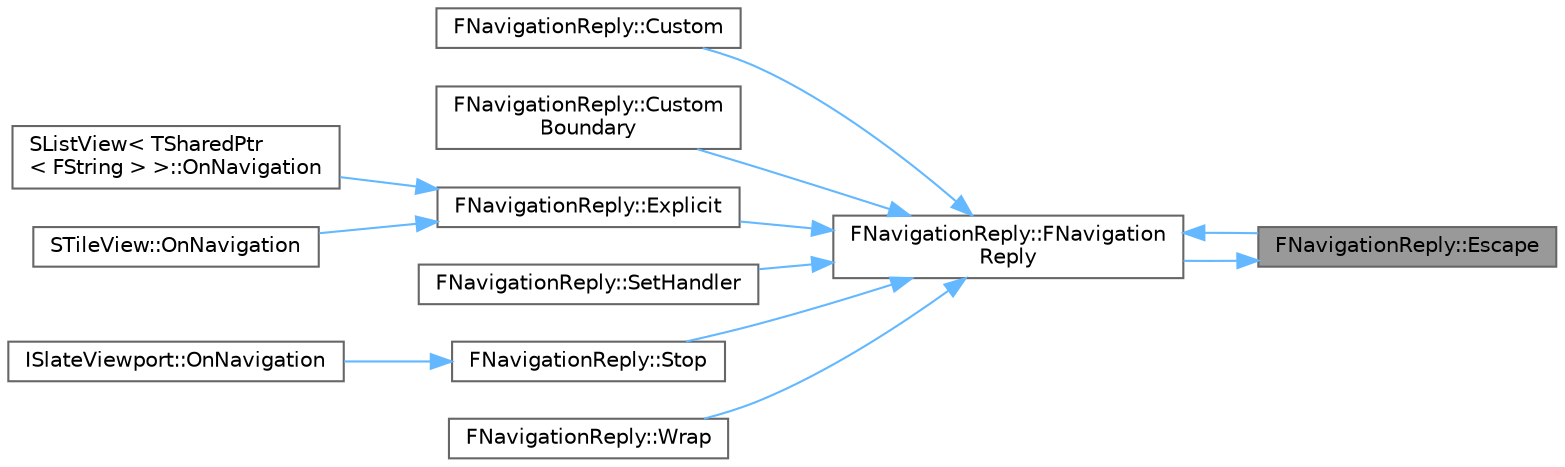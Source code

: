 digraph "FNavigationReply::Escape"
{
 // INTERACTIVE_SVG=YES
 // LATEX_PDF_SIZE
  bgcolor="transparent";
  edge [fontname=Helvetica,fontsize=10,labelfontname=Helvetica,labelfontsize=10];
  node [fontname=Helvetica,fontsize=10,shape=box,height=0.2,width=0.4];
  rankdir="RL";
  Node1 [id="Node000001",label="FNavigationReply::Escape",height=0.2,width=0.4,color="gray40", fillcolor="grey60", style="filled", fontcolor="black",tooltip="An event should return a FNavigationReply::Escape() to let the system know that a navigation can esca..."];
  Node1 -> Node2 [id="edge1_Node000001_Node000002",dir="back",color="steelblue1",style="solid",tooltip=" "];
  Node2 [id="Node000002",label="FNavigationReply::FNavigation\lReply",height=0.2,width=0.4,color="grey40", fillcolor="white", style="filled",URL="$d0/d71/classFNavigationReply.html#a8f6b23b852aef0a05d4c653197f07342",tooltip="Hidden default constructor."];
  Node2 -> Node3 [id="edge2_Node000002_Node000003",dir="back",color="steelblue1",style="solid",tooltip=" "];
  Node3 [id="Node000003",label="FNavigationReply::Custom",height=0.2,width=0.4,color="grey40", fillcolor="white", style="filled",URL="$d0/d71/classFNavigationReply.html#ac26055eea01319f91f1d05409654f627",tooltip="An event should return a FNavigationReply::Custom() to let the system know to call a custom delegate ..."];
  Node2 -> Node4 [id="edge3_Node000002_Node000004",dir="back",color="steelblue1",style="solid",tooltip=" "];
  Node4 [id="Node000004",label="FNavigationReply::Custom\lBoundary",height=0.2,width=0.4,color="grey40", fillcolor="white", style="filled",URL="$d0/d71/classFNavigationReply.html#a47a1e926e970894ae1f1614df4fc9db3",tooltip="An event should return a FNavigationReply::CustomBoundary() to let the system know to call a custom d..."];
  Node2 -> Node1 [id="edge4_Node000002_Node000001",dir="back",color="steelblue1",style="solid",tooltip=" "];
  Node2 -> Node5 [id="edge5_Node000002_Node000005",dir="back",color="steelblue1",style="solid",tooltip=" "];
  Node5 [id="Node000005",label="FNavigationReply::Explicit",height=0.2,width=0.4,color="grey40", fillcolor="white", style="filled",URL="$d0/d71/classFNavigationReply.html#a9ddbf594006164f8935fcee0fdf0701f",tooltip="An event should return a FNavigationReply::Explicit() to let the system know to navigate to an explic..."];
  Node5 -> Node6 [id="edge6_Node000005_Node000006",dir="back",color="steelblue1",style="solid",tooltip=" "];
  Node6 [id="Node000006",label="SListView\< TSharedPtr\l\< FString \> \>::OnNavigation",height=0.2,width=0.4,color="grey40", fillcolor="white", style="filled",URL="$d1/dc1/classSListView.html#ad05b2fa8b1b2fbb977499cc6b618cca2",tooltip=" "];
  Node5 -> Node7 [id="edge7_Node000005_Node000007",dir="back",color="steelblue1",style="solid",tooltip=" "];
  Node7 [id="Node000007",label="STileView::OnNavigation",height=0.2,width=0.4,color="grey40", fillcolor="white", style="filled",URL="$d0/d1a/classSTileView.html#a80198624917e7dbbf0f9a026e645d8bb",tooltip="Called when navigation is requested e.g."];
  Node2 -> Node8 [id="edge8_Node000002_Node000008",dir="back",color="steelblue1",style="solid",tooltip=" "];
  Node8 [id="Node000008",label="FNavigationReply::SetHandler",height=0.2,width=0.4,color="grey40", fillcolor="white", style="filled",URL="$d0/d71/classFNavigationReply.html#abc67f58e195fc61b0c941e4a36e3e75a",tooltip="Set the widget that handled the event; undefined if never handled."];
  Node2 -> Node9 [id="edge9_Node000002_Node000009",dir="back",color="steelblue1",style="solid",tooltip=" "];
  Node9 [id="Node000009",label="FNavigationReply::Stop",height=0.2,width=0.4,color="grey40", fillcolor="white", style="filled",URL="$d0/d71/classFNavigationReply.html#af4a0ef11b1d7c003a89e954996762be8",tooltip="An event should return a FNavigationReply::Stop() to let the system know to stop at the bounds of thi..."];
  Node9 -> Node10 [id="edge10_Node000009_Node000010",dir="back",color="steelblue1",style="solid",tooltip=" "];
  Node10 [id="Node000010",label="ISlateViewport::OnNavigation",height=0.2,width=0.4,color="grey40", fillcolor="white", style="filled",URL="$dd/d3d/classISlateViewport.html#ad0d2addd2cc4719f85759d0ebc2545ad",tooltip="Called when navigation is requested e.g."];
  Node2 -> Node11 [id="edge11_Node000002_Node000011",dir="back",color="steelblue1",style="solid",tooltip=" "];
  Node11 [id="Node000011",label="FNavigationReply::Wrap",height=0.2,width=0.4,color="grey40", fillcolor="white", style="filled",URL="$d0/d71/classFNavigationReply.html#af8a5a79249e71f11ff142fa2ebda5d69",tooltip="An event should return a FNavigationReply::Wrap() to let the system know to wrap at the bounds of thi..."];
}
